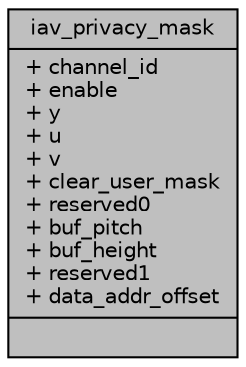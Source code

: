 digraph "iav_privacy_mask"
{
 // INTERACTIVE_SVG=YES
 // LATEX_PDF_SIZE
  bgcolor="transparent";
  edge [fontname="Helvetica",fontsize="10",labelfontname="Helvetica",labelfontsize="10"];
  node [fontname="Helvetica",fontsize="10",shape=record];
  Node1 [label="{iav_privacy_mask\n|+ channel_id\l+ enable\l+ y\l+ u\l+ v\l+ clear_user_mask\l+ reserved0\l+ buf_pitch\l+ buf_height\l+ reserved1\l+ data_addr_offset\l|}",height=0.2,width=0.4,color="black", fillcolor="grey75", style="filled", fontcolor="black",tooltip=" "];
}
